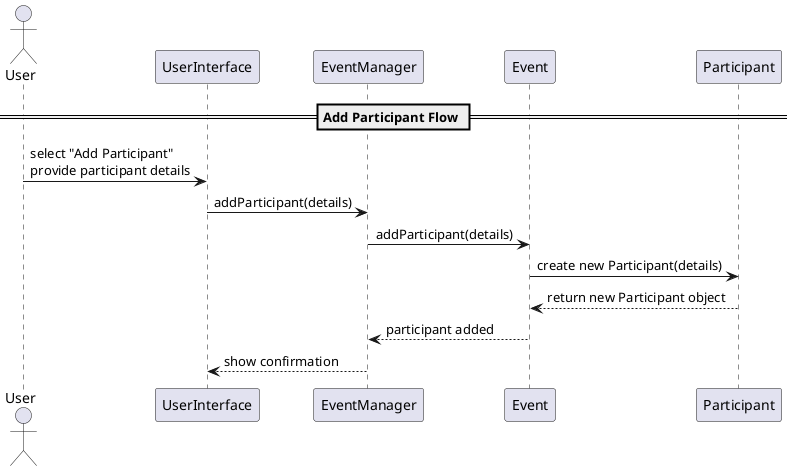 @startuml
actor User

participant "UserInterface" as UI
participant "EventManager" as EM
participant "Event" as Event
participant "Participant" as Participant

== Add Participant Flow ==

User -> UI : select "Add Participant"\nprovide participant details
UI -> EM : addParticipant(details)
EM -> Event : addParticipant(details)
Event -> Participant : create new Participant(details)
Event <-- Participant : return new Participant object
Event --> EM : participant added
EM --> UI : show confirmation

@enduml
